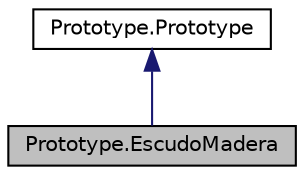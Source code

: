 digraph "Prototype.EscudoMadera"
{
 // LATEX_PDF_SIZE
  edge [fontname="Helvetica",fontsize="10",labelfontname="Helvetica",labelfontsize="10"];
  node [fontname="Helvetica",fontsize="10",shape=record];
  Node1 [label="Prototype.EscudoMadera",height=0.2,width=0.4,color="black", fillcolor="grey75", style="filled", fontcolor="black",tooltip=" "];
  Node2 -> Node1 [dir="back",color="midnightblue",fontsize="10",style="solid",fontname="Helvetica"];
  Node2 [label="Prototype.Prototype",height=0.2,width=0.4,color="black", fillcolor="white", style="filled",URL="$class_prototype_1_1_prototype.html",tooltip=" "];
}
